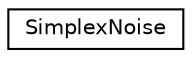 digraph "Graphical Class Hierarchy"
{
  edge [fontname="Helvetica",fontsize="10",labelfontname="Helvetica",labelfontsize="10"];
  node [fontname="Helvetica",fontsize="10",shape=record];
  rankdir="LR";
  Node0 [label="SimplexNoise",height=0.2,width=0.4,color="black", fillcolor="white", style="filled",URL="$class_simplex_noise.html",tooltip="A Perlin Simplex Noise C++ Implementation (1D, 2D, 3D, 4D). "];
}
